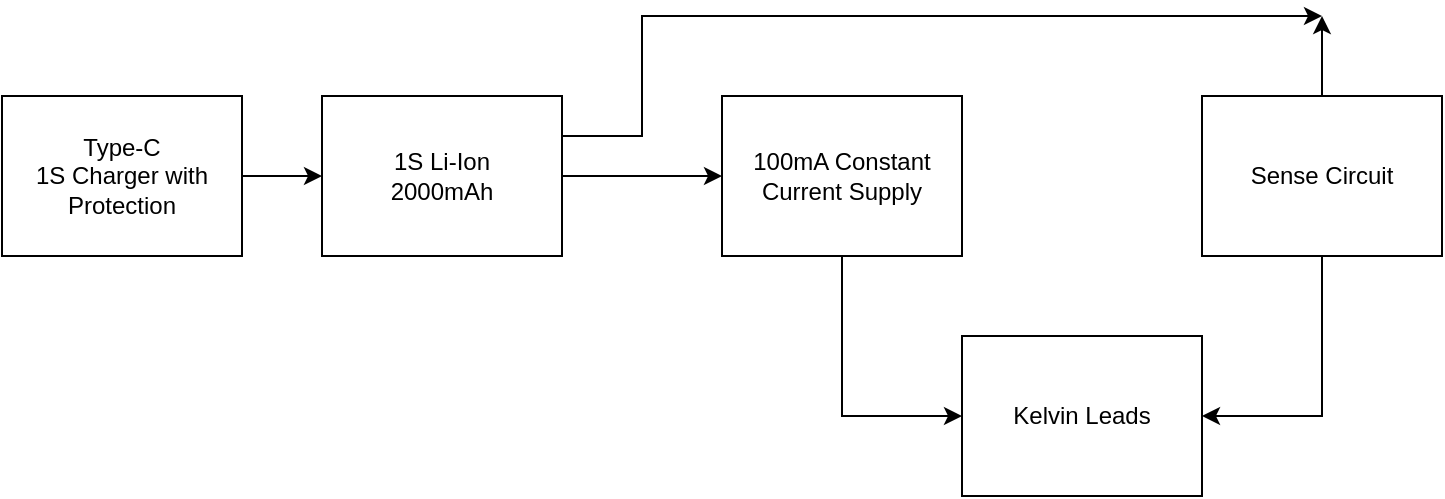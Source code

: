 <mxfile version="28.2.5">
  <diagram name="Page-1" id="L3XoED-pk5qmWjCPAo5p">
    <mxGraphModel dx="1072" dy="630" grid="1" gridSize="10" guides="1" tooltips="1" connect="1" arrows="1" fold="1" page="1" pageScale="1" pageWidth="1169" pageHeight="827" math="0" shadow="0">
      <root>
        <mxCell id="0" />
        <mxCell id="1" parent="0" />
        <mxCell id="NvckkpiFBLfvi817dhS1-13" style="edgeStyle=orthogonalEdgeStyle;rounded=0;orthogonalLoop=1;jettySize=auto;html=1;entryX=0;entryY=0.5;entryDx=0;entryDy=0;" edge="1" parent="1" source="m4W0JWEqm8VqvVPz-T0n-1" target="NvckkpiFBLfvi817dhS1-7">
          <mxGeometry relative="1" as="geometry" />
        </mxCell>
        <mxCell id="NvckkpiFBLfvi817dhS1-17" style="edgeStyle=orthogonalEdgeStyle;rounded=0;orthogonalLoop=1;jettySize=auto;html=1;exitX=1;exitY=0.25;exitDx=0;exitDy=0;" edge="1" parent="1" source="m4W0JWEqm8VqvVPz-T0n-1">
          <mxGeometry relative="1" as="geometry">
            <mxPoint x="820" y="40" as="targetPoint" />
            <Array as="points">
              <mxPoint x="480" y="100" />
            </Array>
          </mxGeometry>
        </mxCell>
        <mxCell id="m4W0JWEqm8VqvVPz-T0n-1" value="1S Li-Ion&lt;div&gt;2000mAh&lt;/div&gt;" style="rounded=0;whiteSpace=wrap;html=1;" parent="1" vertex="1">
          <mxGeometry x="320" y="80" width="120" height="80" as="geometry" />
        </mxCell>
        <mxCell id="NvckkpiFBLfvi817dhS1-2" style="edgeStyle=orthogonalEdgeStyle;rounded=0;orthogonalLoop=1;jettySize=auto;html=1;exitX=1;exitY=0.5;exitDx=0;exitDy=0;entryX=0;entryY=0.5;entryDx=0;entryDy=0;" edge="1" parent="1" source="NvckkpiFBLfvi817dhS1-1" target="m4W0JWEqm8VqvVPz-T0n-1">
          <mxGeometry relative="1" as="geometry" />
        </mxCell>
        <mxCell id="NvckkpiFBLfvi817dhS1-1" value="Type-C&lt;div&gt;1S Charger with Protection&lt;/div&gt;" style="rounded=0;whiteSpace=wrap;html=1;" vertex="1" parent="1">
          <mxGeometry x="160" y="80" width="120" height="80" as="geometry" />
        </mxCell>
        <mxCell id="NvckkpiFBLfvi817dhS1-11" style="edgeStyle=orthogonalEdgeStyle;rounded=0;orthogonalLoop=1;jettySize=auto;html=1;entryX=0;entryY=0.5;entryDx=0;entryDy=0;" edge="1" parent="1" source="NvckkpiFBLfvi817dhS1-7" target="NvckkpiFBLfvi817dhS1-10">
          <mxGeometry relative="1" as="geometry" />
        </mxCell>
        <mxCell id="NvckkpiFBLfvi817dhS1-7" value="100mA Constant Current Supply" style="rounded=0;whiteSpace=wrap;html=1;" vertex="1" parent="1">
          <mxGeometry x="520" y="80" width="120" height="80" as="geometry" />
        </mxCell>
        <mxCell id="NvckkpiFBLfvi817dhS1-12" style="edgeStyle=orthogonalEdgeStyle;rounded=0;orthogonalLoop=1;jettySize=auto;html=1;entryX=1;entryY=0.5;entryDx=0;entryDy=0;" edge="1" parent="1" source="NvckkpiFBLfvi817dhS1-9" target="NvckkpiFBLfvi817dhS1-10">
          <mxGeometry relative="1" as="geometry" />
        </mxCell>
        <mxCell id="NvckkpiFBLfvi817dhS1-18" style="edgeStyle=orthogonalEdgeStyle;rounded=0;orthogonalLoop=1;jettySize=auto;html=1;exitX=0.5;exitY=0;exitDx=0;exitDy=0;" edge="1" parent="1" source="NvckkpiFBLfvi817dhS1-9">
          <mxGeometry relative="1" as="geometry">
            <mxPoint x="820" y="40" as="targetPoint" />
          </mxGeometry>
        </mxCell>
        <mxCell id="NvckkpiFBLfvi817dhS1-9" value="Sense Circuit" style="rounded=0;whiteSpace=wrap;html=1;" vertex="1" parent="1">
          <mxGeometry x="760" y="80" width="120" height="80" as="geometry" />
        </mxCell>
        <mxCell id="NvckkpiFBLfvi817dhS1-10" value="Kelvin Leads" style="rounded=0;whiteSpace=wrap;html=1;" vertex="1" parent="1">
          <mxGeometry x="640" y="200" width="120" height="80" as="geometry" />
        </mxCell>
      </root>
    </mxGraphModel>
  </diagram>
</mxfile>
